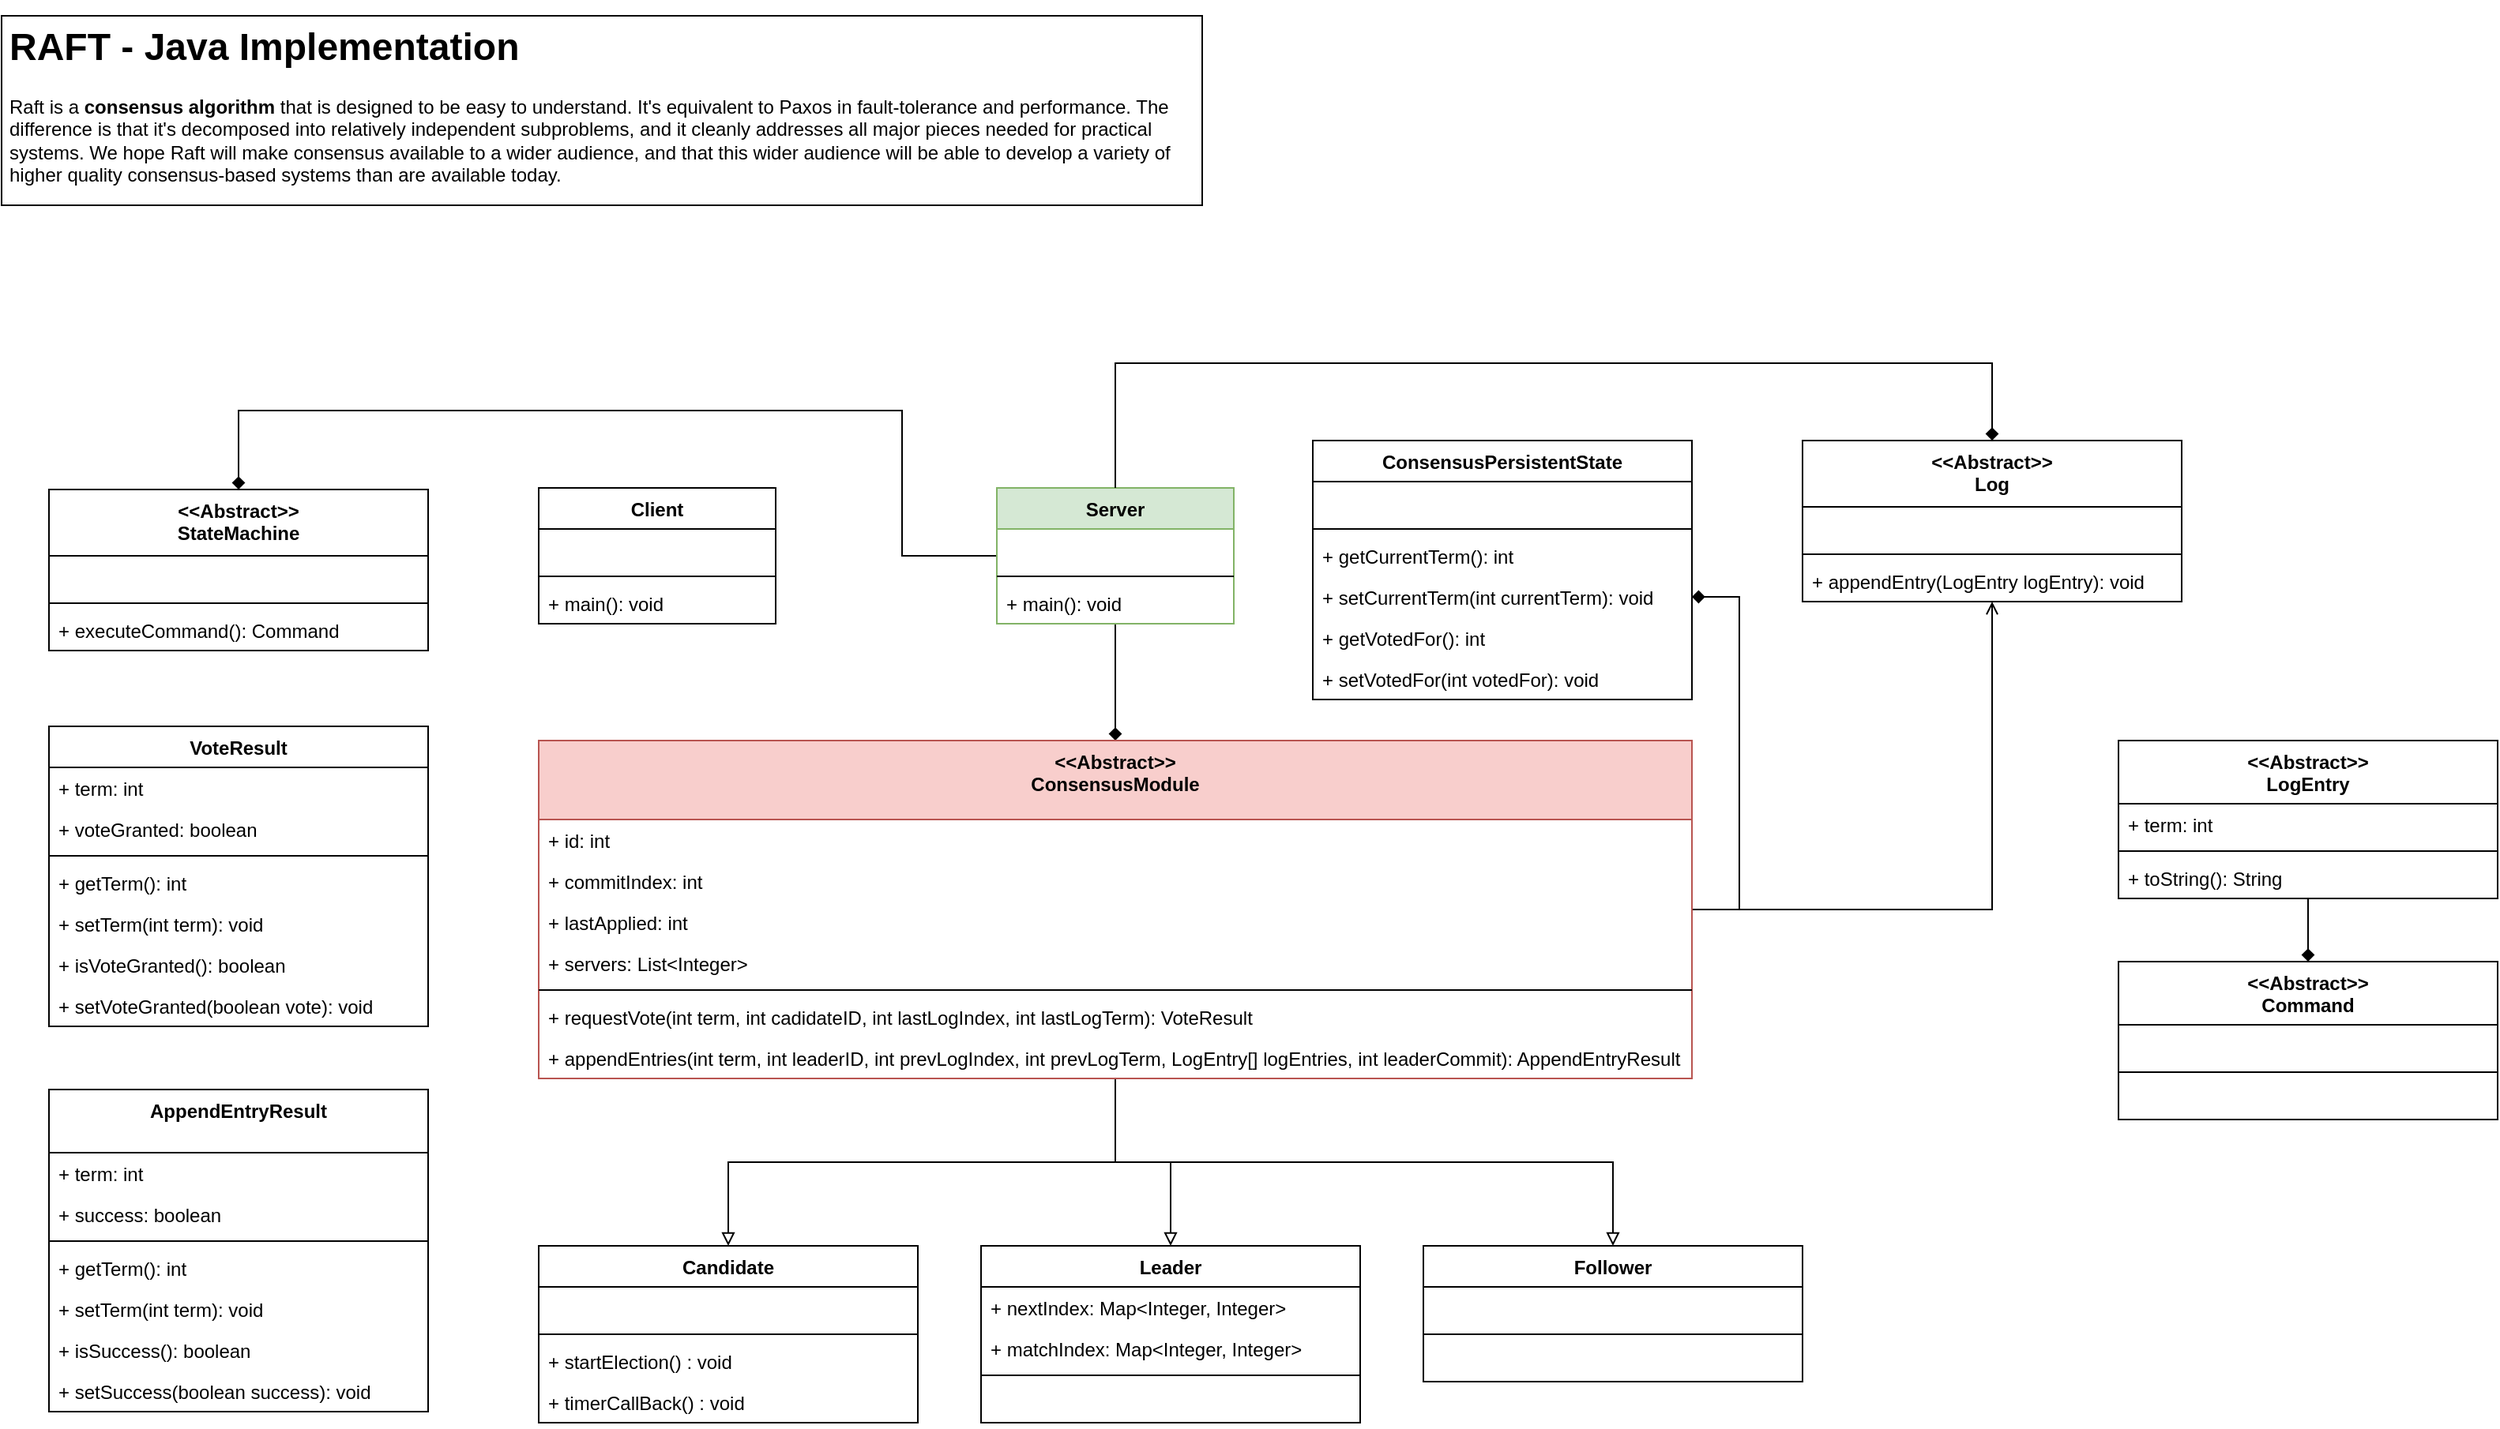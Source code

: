<mxfile version="16.5.1" type="device"><diagram id="C5RBs43oDa-KdzZeNtuy" name="Java Classes UML"><mxGraphModel dx="946" dy="672" grid="0" gridSize="10" guides="1" tooltips="1" connect="1" arrows="1" fold="1" page="1" pageScale="1" pageWidth="827" pageHeight="1169" math="0" shadow="0"><root><mxCell id="WIyWlLk6GJQsqaUBKTNV-0"/><mxCell id="WIyWlLk6GJQsqaUBKTNV-1" parent="WIyWlLk6GJQsqaUBKTNV-0"/><mxCell id="46X_BfpMPTvYFvaqsZuw-0" value="Candidate" style="swimlane;fontStyle=1;align=center;verticalAlign=top;childLayout=stackLayout;horizontal=1;startSize=26;horizontalStack=0;resizeParent=1;resizeParentMax=0;resizeLast=0;collapsible=1;marginBottom=0;" parent="WIyWlLk6GJQsqaUBKTNV-1" vertex="1"><mxGeometry x="360" y="799" width="240" height="112" as="geometry"><mxRectangle x="80" y="170" width="90" height="26" as="alternateBounds"/></mxGeometry></mxCell><mxCell id="46X_BfpMPTvYFvaqsZuw-1" value="  " style="text;strokeColor=none;fillColor=none;align=left;verticalAlign=top;spacingLeft=4;spacingRight=4;overflow=hidden;rotatable=0;points=[[0,0.5],[1,0.5]];portConstraint=eastwest;" parent="46X_BfpMPTvYFvaqsZuw-0" vertex="1"><mxGeometry y="26" width="240" height="26" as="geometry"/></mxCell><mxCell id="46X_BfpMPTvYFvaqsZuw-2" value="" style="line;strokeWidth=1;fillColor=none;align=left;verticalAlign=middle;spacingTop=-1;spacingLeft=3;spacingRight=3;rotatable=0;labelPosition=right;points=[];portConstraint=eastwest;" parent="46X_BfpMPTvYFvaqsZuw-0" vertex="1"><mxGeometry y="52" width="240" height="8" as="geometry"/></mxCell><mxCell id="46X_BfpMPTvYFvaqsZuw-3" value="+ startElection() : void" style="text;strokeColor=none;fillColor=none;align=left;verticalAlign=top;spacingLeft=4;spacingRight=4;overflow=hidden;rotatable=0;points=[[0,0.5],[1,0.5]];portConstraint=eastwest;" parent="46X_BfpMPTvYFvaqsZuw-0" vertex="1"><mxGeometry y="60" width="240" height="26" as="geometry"/></mxCell><mxCell id="46X_BfpMPTvYFvaqsZuw-19" value="+ timerCallBack() : void" style="text;strokeColor=none;fillColor=none;align=left;verticalAlign=top;spacingLeft=4;spacingRight=4;overflow=hidden;rotatable=0;points=[[0,0.5],[1,0.5]];portConstraint=eastwest;" parent="46X_BfpMPTvYFvaqsZuw-0" vertex="1"><mxGeometry y="86" width="240" height="26" as="geometry"/></mxCell><mxCell id="46X_BfpMPTvYFvaqsZuw-111" style="edgeStyle=orthogonalEdgeStyle;rounded=0;orthogonalLoop=1;jettySize=auto;html=1;entryX=0.5;entryY=0;entryDx=0;entryDy=0;fontFamily=Helvetica;fontSize=12;fontColor=#000000;startArrow=none;startFill=0;endArrow=diamond;endFill=1;" parent="WIyWlLk6GJQsqaUBKTNV-1" source="46X_BfpMPTvYFvaqsZuw-4" target="46X_BfpMPTvYFvaqsZuw-60" edge="1"><mxGeometry relative="1" as="geometry"/></mxCell><mxCell id="46X_BfpMPTvYFvaqsZuw-112" style="edgeStyle=orthogonalEdgeStyle;rounded=0;orthogonalLoop=1;jettySize=auto;html=1;entryX=0.5;entryY=0;entryDx=0;entryDy=0;fontFamily=Helvetica;fontSize=12;fontColor=#000000;startArrow=none;startFill=0;endArrow=diamond;endFill=1;" parent="WIyWlLk6GJQsqaUBKTNV-1" source="46X_BfpMPTvYFvaqsZuw-4" target="46X_BfpMPTvYFvaqsZuw-106" edge="1"><mxGeometry relative="1" as="geometry"><mxPoint x="170" y="479" as="targetPoint"/><Array as="points"><mxPoint x="590" y="362"/><mxPoint x="590" y="270"/><mxPoint x="170" y="270"/></Array></mxGeometry></mxCell><mxCell id="46X_BfpMPTvYFvaqsZuw-4" value="Server" style="swimlane;fontStyle=1;align=center;verticalAlign=top;childLayout=stackLayout;horizontal=1;startSize=26;horizontalStack=0;resizeParent=1;resizeParentMax=0;resizeLast=0;collapsible=1;marginBottom=0;fillColor=#d5e8d4;strokeColor=#82b366;" parent="WIyWlLk6GJQsqaUBKTNV-1" vertex="1"><mxGeometry x="650" y="319" width="150" height="86" as="geometry"/></mxCell><mxCell id="46X_BfpMPTvYFvaqsZuw-5" value=" " style="text;strokeColor=none;fillColor=none;align=left;verticalAlign=top;spacingLeft=4;spacingRight=4;overflow=hidden;rotatable=0;points=[[0,0.5],[1,0.5]];portConstraint=eastwest;" parent="46X_BfpMPTvYFvaqsZuw-4" vertex="1"><mxGeometry y="26" width="150" height="26" as="geometry"/></mxCell><mxCell id="46X_BfpMPTvYFvaqsZuw-6" value="" style="line;strokeWidth=1;fillColor=none;align=left;verticalAlign=middle;spacingTop=-1;spacingLeft=3;spacingRight=3;rotatable=0;labelPosition=right;points=[];portConstraint=eastwest;" parent="46X_BfpMPTvYFvaqsZuw-4" vertex="1"><mxGeometry y="52" width="150" height="8" as="geometry"/></mxCell><mxCell id="46X_BfpMPTvYFvaqsZuw-7" value="+ main(): void" style="text;strokeColor=none;fillColor=none;align=left;verticalAlign=top;spacingLeft=4;spacingRight=4;overflow=hidden;rotatable=0;points=[[0,0.5],[1,0.5]];portConstraint=eastwest;" parent="46X_BfpMPTvYFvaqsZuw-4" vertex="1"><mxGeometry y="60" width="150" height="26" as="geometry"/></mxCell><mxCell id="46X_BfpMPTvYFvaqsZuw-8" value="Follower" style="swimlane;fontStyle=1;align=center;verticalAlign=top;childLayout=stackLayout;horizontal=1;startSize=26;horizontalStack=0;resizeParent=1;resizeParentMax=0;resizeLast=0;collapsible=1;marginBottom=0;" parent="WIyWlLk6GJQsqaUBKTNV-1" vertex="1"><mxGeometry x="920" y="799" width="240" height="86" as="geometry"/></mxCell><mxCell id="46X_BfpMPTvYFvaqsZuw-9" value=" " style="text;strokeColor=none;fillColor=none;align=left;verticalAlign=top;spacingLeft=4;spacingRight=4;overflow=hidden;rotatable=0;points=[[0,0.5],[1,0.5]];portConstraint=eastwest;" parent="46X_BfpMPTvYFvaqsZuw-8" vertex="1"><mxGeometry y="26" width="240" height="26" as="geometry"/></mxCell><mxCell id="46X_BfpMPTvYFvaqsZuw-10" value="" style="line;strokeWidth=1;fillColor=none;align=left;verticalAlign=middle;spacingTop=-1;spacingLeft=3;spacingRight=3;rotatable=0;labelPosition=right;points=[];portConstraint=eastwest;" parent="46X_BfpMPTvYFvaqsZuw-8" vertex="1"><mxGeometry y="52" width="240" height="8" as="geometry"/></mxCell><mxCell id="46X_BfpMPTvYFvaqsZuw-11" value=" " style="text;strokeColor=none;fillColor=none;align=left;verticalAlign=top;spacingLeft=4;spacingRight=4;overflow=hidden;rotatable=0;points=[[0,0.5],[1,0.5]];portConstraint=eastwest;" parent="46X_BfpMPTvYFvaqsZuw-8" vertex="1"><mxGeometry y="60" width="240" height="26" as="geometry"/></mxCell><mxCell id="46X_BfpMPTvYFvaqsZuw-12" value="Leader" style="swimlane;fontStyle=1;align=center;verticalAlign=top;childLayout=stackLayout;horizontal=1;startSize=26;horizontalStack=0;resizeParent=1;resizeParentMax=0;resizeLast=0;collapsible=1;marginBottom=0;" parent="WIyWlLk6GJQsqaUBKTNV-1" vertex="1"><mxGeometry x="640" y="799" width="240" height="112" as="geometry"/></mxCell><mxCell id="46X_BfpMPTvYFvaqsZuw-13" value="+ nextIndex: Map&lt;Integer, Integer&gt;" style="text;strokeColor=none;fillColor=none;align=left;verticalAlign=top;spacingLeft=4;spacingRight=4;overflow=hidden;rotatable=0;points=[[0,0.5],[1,0.5]];portConstraint=eastwest;" parent="46X_BfpMPTvYFvaqsZuw-12" vertex="1"><mxGeometry y="26" width="240" height="26" as="geometry"/></mxCell><mxCell id="46X_BfpMPTvYFvaqsZuw-96" value="+ matchIndex: Map&lt;Integer, Integer&gt;" style="text;strokeColor=none;fillColor=none;align=left;verticalAlign=top;spacingLeft=4;spacingRight=4;overflow=hidden;rotatable=0;points=[[0,0.5],[1,0.5]];portConstraint=eastwest;" parent="46X_BfpMPTvYFvaqsZuw-12" vertex="1"><mxGeometry y="52" width="240" height="26" as="geometry"/></mxCell><mxCell id="46X_BfpMPTvYFvaqsZuw-14" value="" style="line;strokeWidth=1;fillColor=none;align=left;verticalAlign=middle;spacingTop=-1;spacingLeft=3;spacingRight=3;rotatable=0;labelPosition=right;points=[];portConstraint=eastwest;" parent="46X_BfpMPTvYFvaqsZuw-12" vertex="1"><mxGeometry y="78" width="240" height="8" as="geometry"/></mxCell><mxCell id="46X_BfpMPTvYFvaqsZuw-15" value=" " style="text;strokeColor=none;fillColor=none;align=left;verticalAlign=top;spacingLeft=4;spacingRight=4;overflow=hidden;rotatable=0;points=[[0,0.5],[1,0.5]];portConstraint=eastwest;" parent="46X_BfpMPTvYFvaqsZuw-12" vertex="1"><mxGeometry y="86" width="240" height="26" as="geometry"/></mxCell><mxCell id="46X_BfpMPTvYFvaqsZuw-23" value="&lt;h1&gt;RAFT - Java Implementation&lt;/h1&gt;&lt;p&gt;&lt;font style=&quot;font-size: 12px&quot;&gt;Raft is a &lt;b&gt;consensus algorithm&lt;/b&gt; that is designed to be easy to understand. It's equivalent to Paxos in fault-tolerance and performance. The difference is that it's decomposed into relatively independent subproblems, and it cleanly addresses all major pieces needed for practical systems. We hope Raft will make consensus available to a wider audience, and that this wider audience will be able to develop a variety of higher quality consensus-based systems than are available today.&lt;/font&gt;&lt;br&gt;&lt;/p&gt;" style="text;html=1;strokeColor=default;fillColor=none;spacing=5;spacingTop=-20;whiteSpace=wrap;overflow=hidden;rounded=0;" parent="WIyWlLk6GJQsqaUBKTNV-1" vertex="1"><mxGeometry x="20" y="20" width="760" height="120" as="geometry"/></mxCell><mxCell id="46X_BfpMPTvYFvaqsZuw-24" value="Client" style="swimlane;fontStyle=1;align=center;verticalAlign=top;childLayout=stackLayout;horizontal=1;startSize=26;horizontalStack=0;resizeParent=1;resizeParentMax=0;resizeLast=0;collapsible=1;marginBottom=0;labelBackgroundColor=none;fontFamily=Helvetica;fontSize=12;fontColor=#000000;strokeColor=default;" parent="WIyWlLk6GJQsqaUBKTNV-1" vertex="1"><mxGeometry x="360" y="319" width="150" height="86" as="geometry"/></mxCell><mxCell id="46X_BfpMPTvYFvaqsZuw-25" value=" " style="text;strokeColor=none;fillColor=none;align=left;verticalAlign=top;spacingLeft=4;spacingRight=4;overflow=hidden;rotatable=0;points=[[0,0.5],[1,0.5]];portConstraint=eastwest;labelBackgroundColor=none;fontFamily=Helvetica;fontSize=12;fontColor=#000000;" parent="46X_BfpMPTvYFvaqsZuw-24" vertex="1"><mxGeometry y="26" width="150" height="26" as="geometry"/></mxCell><mxCell id="46X_BfpMPTvYFvaqsZuw-26" value="" style="line;strokeWidth=1;fillColor=none;align=left;verticalAlign=middle;spacingTop=-1;spacingLeft=3;spacingRight=3;rotatable=0;labelPosition=right;points=[];portConstraint=eastwest;labelBackgroundColor=none;fontFamily=Helvetica;fontSize=12;fontColor=#000000;" parent="46X_BfpMPTvYFvaqsZuw-24" vertex="1"><mxGeometry y="52" width="150" height="8" as="geometry"/></mxCell><mxCell id="46X_BfpMPTvYFvaqsZuw-27" value="+ main(): void" style="text;strokeColor=none;fillColor=none;align=left;verticalAlign=top;spacingLeft=4;spacingRight=4;overflow=hidden;rotatable=0;points=[[0,0.5],[1,0.5]];portConstraint=eastwest;labelBackgroundColor=none;fontFamily=Helvetica;fontSize=12;fontColor=#000000;" parent="46X_BfpMPTvYFvaqsZuw-24" vertex="1"><mxGeometry y="60" width="150" height="26" as="geometry"/></mxCell><mxCell id="46X_BfpMPTvYFvaqsZuw-48" value="ConsensusPersistentState" style="swimlane;fontStyle=1;align=center;verticalAlign=top;childLayout=stackLayout;horizontal=1;startSize=26;horizontalStack=0;resizeParent=1;resizeParentMax=0;resizeLast=0;collapsible=1;marginBottom=0;labelBackgroundColor=none;fontFamily=Helvetica;fontSize=12;fontColor=#000000;strokeColor=default;" parent="WIyWlLk6GJQsqaUBKTNV-1" vertex="1"><mxGeometry x="850" y="289" width="240" height="164" as="geometry"/></mxCell><mxCell id="46X_BfpMPTvYFvaqsZuw-49" value=" " style="text;strokeColor=none;fillColor=none;align=left;verticalAlign=top;spacingLeft=4;spacingRight=4;overflow=hidden;rotatable=0;points=[[0,0.5],[1,0.5]];portConstraint=eastwest;labelBackgroundColor=none;fontFamily=Helvetica;fontSize=12;fontColor=#000000;" parent="46X_BfpMPTvYFvaqsZuw-48" vertex="1"><mxGeometry y="26" width="240" height="26" as="geometry"/></mxCell><mxCell id="46X_BfpMPTvYFvaqsZuw-50" value="" style="line;strokeWidth=1;fillColor=none;align=left;verticalAlign=middle;spacingTop=-1;spacingLeft=3;spacingRight=3;rotatable=0;labelPosition=right;points=[];portConstraint=eastwest;labelBackgroundColor=none;fontFamily=Helvetica;fontSize=12;fontColor=#000000;" parent="46X_BfpMPTvYFvaqsZuw-48" vertex="1"><mxGeometry y="52" width="240" height="8" as="geometry"/></mxCell><mxCell id="46X_BfpMPTvYFvaqsZuw-51" value="+ getCurrentTerm(): int" style="text;strokeColor=none;fillColor=none;align=left;verticalAlign=top;spacingLeft=4;spacingRight=4;overflow=hidden;rotatable=0;points=[[0,0.5],[1,0.5]];portConstraint=eastwest;labelBackgroundColor=none;fontFamily=Helvetica;fontSize=12;fontColor=#000000;" parent="46X_BfpMPTvYFvaqsZuw-48" vertex="1"><mxGeometry y="60" width="240" height="26" as="geometry"/></mxCell><mxCell id="46X_BfpMPTvYFvaqsZuw-52" value="+ setCurrentTerm(int currentTerm): void" style="text;strokeColor=none;fillColor=none;align=left;verticalAlign=top;spacingLeft=4;spacingRight=4;overflow=hidden;rotatable=0;points=[[0,0.5],[1,0.5]];portConstraint=eastwest;labelBackgroundColor=none;fontFamily=Helvetica;fontSize=12;fontColor=#000000;" parent="46X_BfpMPTvYFvaqsZuw-48" vertex="1"><mxGeometry y="86" width="240" height="26" as="geometry"/></mxCell><mxCell id="46X_BfpMPTvYFvaqsZuw-53" value="+ getVotedFor(): int" style="text;strokeColor=none;fillColor=none;align=left;verticalAlign=top;spacingLeft=4;spacingRight=4;overflow=hidden;rotatable=0;points=[[0,0.5],[1,0.5]];portConstraint=eastwest;labelBackgroundColor=none;fontFamily=Helvetica;fontSize=12;fontColor=#000000;" parent="46X_BfpMPTvYFvaqsZuw-48" vertex="1"><mxGeometry y="112" width="240" height="26" as="geometry"/></mxCell><mxCell id="46X_BfpMPTvYFvaqsZuw-54" value="+ setVotedFor(int votedFor): void" style="text;strokeColor=none;fillColor=none;align=left;verticalAlign=top;spacingLeft=4;spacingRight=4;overflow=hidden;rotatable=0;points=[[0,0.5],[1,0.5]];portConstraint=eastwest;labelBackgroundColor=none;fontFamily=Helvetica;fontSize=12;fontColor=#000000;" parent="46X_BfpMPTvYFvaqsZuw-48" vertex="1"><mxGeometry y="138" width="240" height="26" as="geometry"/></mxCell><mxCell id="46X_BfpMPTvYFvaqsZuw-118" style="edgeStyle=orthogonalEdgeStyle;rounded=0;orthogonalLoop=1;jettySize=auto;html=1;entryX=0.5;entryY=0;entryDx=0;entryDy=0;fontFamily=Helvetica;fontSize=12;fontColor=#000000;startArrow=none;startFill=0;endArrow=block;endFill=0;" parent="WIyWlLk6GJQsqaUBKTNV-1" source="46X_BfpMPTvYFvaqsZuw-60" target="46X_BfpMPTvYFvaqsZuw-0" edge="1"><mxGeometry relative="1" as="geometry"/></mxCell><mxCell id="46X_BfpMPTvYFvaqsZuw-119" style="edgeStyle=orthogonalEdgeStyle;rounded=0;orthogonalLoop=1;jettySize=auto;html=1;entryX=0.5;entryY=0;entryDx=0;entryDy=0;fontFamily=Helvetica;fontSize=12;fontColor=#000000;startArrow=none;startFill=0;endArrow=block;endFill=0;" parent="WIyWlLk6GJQsqaUBKTNV-1" source="46X_BfpMPTvYFvaqsZuw-60" target="46X_BfpMPTvYFvaqsZuw-12" edge="1"><mxGeometry relative="1" as="geometry"/></mxCell><mxCell id="46X_BfpMPTvYFvaqsZuw-120" style="edgeStyle=orthogonalEdgeStyle;rounded=0;orthogonalLoop=1;jettySize=auto;html=1;entryX=0.5;entryY=0;entryDx=0;entryDy=0;fontFamily=Helvetica;fontSize=12;fontColor=#000000;startArrow=none;startFill=0;endArrow=block;endFill=0;" parent="WIyWlLk6GJQsqaUBKTNV-1" source="46X_BfpMPTvYFvaqsZuw-60" target="46X_BfpMPTvYFvaqsZuw-8" edge="1"><mxGeometry relative="1" as="geometry"/></mxCell><mxCell id="46X_BfpMPTvYFvaqsZuw-125" style="edgeStyle=orthogonalEdgeStyle;rounded=0;orthogonalLoop=1;jettySize=auto;html=1;fontFamily=Helvetica;fontSize=12;fontColor=#000000;startArrow=none;startFill=0;endArrow=open;endFill=0;" parent="WIyWlLk6GJQsqaUBKTNV-1" source="46X_BfpMPTvYFvaqsZuw-60" target="46X_BfpMPTvYFvaqsZuw-97" edge="1"><mxGeometry relative="1" as="geometry"/></mxCell><mxCell id="46X_BfpMPTvYFvaqsZuw-127" style="edgeStyle=orthogonalEdgeStyle;rounded=0;orthogonalLoop=1;jettySize=auto;html=1;fontFamily=Helvetica;fontSize=12;fontColor=#000000;startArrow=none;startFill=0;endArrow=diamond;endFill=1;entryX=1;entryY=0.5;entryDx=0;entryDy=0;" parent="WIyWlLk6GJQsqaUBKTNV-1" source="46X_BfpMPTvYFvaqsZuw-60" target="46X_BfpMPTvYFvaqsZuw-52" edge="1"><mxGeometry relative="1" as="geometry"><Array as="points"><mxPoint x="1120" y="586"/><mxPoint x="1120" y="388"/></Array></mxGeometry></mxCell><mxCell id="46X_BfpMPTvYFvaqsZuw-60" value="&lt;&lt;Abstract&gt;&gt;&#10;ConsensusModule" style="swimlane;fontStyle=1;align=center;verticalAlign=top;childLayout=stackLayout;horizontal=1;startSize=50;horizontalStack=0;resizeParent=1;resizeParentMax=0;resizeLast=0;collapsible=1;marginBottom=0;labelBackgroundColor=none;fontFamily=Helvetica;fontSize=12;strokeColor=#b85450;fillColor=#f8cecc;" parent="WIyWlLk6GJQsqaUBKTNV-1" vertex="1"><mxGeometry x="360" y="479" width="730" height="214" as="geometry"/></mxCell><mxCell id="46X_BfpMPTvYFvaqsZuw-121" value="+ id: int" style="text;strokeColor=none;fillColor=none;align=left;verticalAlign=top;spacingLeft=4;spacingRight=4;overflow=hidden;rotatable=0;points=[[0,0.5],[1,0.5]];portConstraint=eastwest;labelBackgroundColor=none;fontFamily=Helvetica;fontSize=12;fontColor=#000000;" parent="46X_BfpMPTvYFvaqsZuw-60" vertex="1"><mxGeometry y="50" width="730" height="26" as="geometry"/></mxCell><mxCell id="46X_BfpMPTvYFvaqsZuw-61" value="+ commitIndex: int" style="text;strokeColor=none;fillColor=none;align=left;verticalAlign=top;spacingLeft=4;spacingRight=4;overflow=hidden;rotatable=0;points=[[0,0.5],[1,0.5]];portConstraint=eastwest;labelBackgroundColor=none;fontFamily=Helvetica;fontSize=12;fontColor=#000000;" parent="46X_BfpMPTvYFvaqsZuw-60" vertex="1"><mxGeometry y="76" width="730" height="26" as="geometry"/></mxCell><mxCell id="46X_BfpMPTvYFvaqsZuw-62" value="+ lastApplied: int" style="text;strokeColor=none;fillColor=none;align=left;verticalAlign=top;spacingLeft=4;spacingRight=4;overflow=hidden;rotatable=0;points=[[0,0.5],[1,0.5]];portConstraint=eastwest;labelBackgroundColor=none;fontFamily=Helvetica;fontSize=12;fontColor=#000000;" parent="46X_BfpMPTvYFvaqsZuw-60" vertex="1"><mxGeometry y="102" width="730" height="26" as="geometry"/></mxCell><mxCell id="46X_BfpMPTvYFvaqsZuw-63" value="+ servers: List&lt;Integer&gt;" style="text;strokeColor=none;fillColor=none;align=left;verticalAlign=top;spacingLeft=4;spacingRight=4;overflow=hidden;rotatable=0;points=[[0,0.5],[1,0.5]];portConstraint=eastwest;labelBackgroundColor=none;fontFamily=Helvetica;fontSize=12;fontColor=#000000;" parent="46X_BfpMPTvYFvaqsZuw-60" vertex="1"><mxGeometry y="128" width="730" height="26" as="geometry"/></mxCell><mxCell id="46X_BfpMPTvYFvaqsZuw-64" value="" style="line;strokeWidth=1;fillColor=none;align=left;verticalAlign=middle;spacingTop=-1;spacingLeft=3;spacingRight=3;rotatable=0;labelPosition=right;points=[];portConstraint=eastwest;labelBackgroundColor=none;fontFamily=Helvetica;fontSize=12;fontColor=#000000;" parent="46X_BfpMPTvYFvaqsZuw-60" vertex="1"><mxGeometry y="154" width="730" height="8" as="geometry"/></mxCell><mxCell id="46X_BfpMPTvYFvaqsZuw-68" value="+ requestVote(int term, int cadidateID, int lastLogIndex, int lastLogTerm): VoteResult" style="text;strokeColor=none;fillColor=none;align=left;verticalAlign=top;spacingLeft=4;spacingRight=4;overflow=hidden;rotatable=0;points=[[0,0.5],[1,0.5]];portConstraint=eastwest;labelBackgroundColor=none;fontFamily=Helvetica;fontSize=12;fontColor=#000000;" parent="46X_BfpMPTvYFvaqsZuw-60" vertex="1"><mxGeometry y="162" width="730" height="26" as="geometry"/></mxCell><mxCell id="46X_BfpMPTvYFvaqsZuw-69" value="+ appendEntries(int term, int leaderID, int prevLogIndex, int prevLogTerm, LogEntry[] logEntries, int leaderCommit): AppendEntryResult" style="text;strokeColor=none;fillColor=none;align=left;verticalAlign=top;spacingLeft=4;spacingRight=4;overflow=hidden;rotatable=0;points=[[0,0.5],[1,0.5]];portConstraint=eastwest;labelBackgroundColor=none;fontFamily=Helvetica;fontSize=12;fontColor=#000000;" parent="46X_BfpMPTvYFvaqsZuw-60" vertex="1"><mxGeometry y="188" width="730" height="26" as="geometry"/></mxCell><mxCell id="46X_BfpMPTvYFvaqsZuw-74" value="VoteResult" style="swimlane;fontStyle=1;align=center;verticalAlign=top;childLayout=stackLayout;horizontal=1;startSize=26;horizontalStack=0;resizeParent=1;resizeParentMax=0;resizeLast=0;collapsible=1;marginBottom=0;labelBackgroundColor=none;fontFamily=Helvetica;fontSize=12;fontColor=#000000;strokeColor=default;" parent="WIyWlLk6GJQsqaUBKTNV-1" vertex="1"><mxGeometry x="50" y="470" width="240" height="190" as="geometry"/></mxCell><mxCell id="46X_BfpMPTvYFvaqsZuw-75" value="+ term: int" style="text;strokeColor=none;fillColor=none;align=left;verticalAlign=top;spacingLeft=4;spacingRight=4;overflow=hidden;rotatable=0;points=[[0,0.5],[1,0.5]];portConstraint=eastwest;labelBackgroundColor=none;fontFamily=Helvetica;fontSize=12;fontColor=#000000;" parent="46X_BfpMPTvYFvaqsZuw-74" vertex="1"><mxGeometry y="26" width="240" height="26" as="geometry"/></mxCell><mxCell id="46X_BfpMPTvYFvaqsZuw-78" value="+ voteGranted: boolean" style="text;strokeColor=none;fillColor=none;align=left;verticalAlign=top;spacingLeft=4;spacingRight=4;overflow=hidden;rotatable=0;points=[[0,0.5],[1,0.5]];portConstraint=eastwest;labelBackgroundColor=none;fontFamily=Helvetica;fontSize=12;fontColor=#000000;" parent="46X_BfpMPTvYFvaqsZuw-74" vertex="1"><mxGeometry y="52" width="240" height="26" as="geometry"/></mxCell><mxCell id="46X_BfpMPTvYFvaqsZuw-76" value="" style="line;strokeWidth=1;fillColor=none;align=left;verticalAlign=middle;spacingTop=-1;spacingLeft=3;spacingRight=3;rotatable=0;labelPosition=right;points=[];portConstraint=eastwest;labelBackgroundColor=none;fontFamily=Helvetica;fontSize=12;fontColor=#000000;" parent="46X_BfpMPTvYFvaqsZuw-74" vertex="1"><mxGeometry y="78" width="240" height="8" as="geometry"/></mxCell><mxCell id="46X_BfpMPTvYFvaqsZuw-77" value="+ getTerm(): int" style="text;strokeColor=none;fillColor=none;align=left;verticalAlign=top;spacingLeft=4;spacingRight=4;overflow=hidden;rotatable=0;points=[[0,0.5],[1,0.5]];portConstraint=eastwest;labelBackgroundColor=none;fontFamily=Helvetica;fontSize=12;fontColor=#000000;" parent="46X_BfpMPTvYFvaqsZuw-74" vertex="1"><mxGeometry y="86" width="240" height="26" as="geometry"/></mxCell><mxCell id="46X_BfpMPTvYFvaqsZuw-79" value="+ setTerm(int term): void" style="text;strokeColor=none;fillColor=none;align=left;verticalAlign=top;spacingLeft=4;spacingRight=4;overflow=hidden;rotatable=0;points=[[0,0.5],[1,0.5]];portConstraint=eastwest;labelBackgroundColor=none;fontFamily=Helvetica;fontSize=12;fontColor=#000000;" parent="46X_BfpMPTvYFvaqsZuw-74" vertex="1"><mxGeometry y="112" width="240" height="26" as="geometry"/></mxCell><mxCell id="46X_BfpMPTvYFvaqsZuw-80" value="+ isVoteGranted(): boolean" style="text;strokeColor=none;fillColor=none;align=left;verticalAlign=top;spacingLeft=4;spacingRight=4;overflow=hidden;rotatable=0;points=[[0,0.5],[1,0.5]];portConstraint=eastwest;labelBackgroundColor=none;fontFamily=Helvetica;fontSize=12;fontColor=#000000;" parent="46X_BfpMPTvYFvaqsZuw-74" vertex="1"><mxGeometry y="138" width="240" height="26" as="geometry"/></mxCell><mxCell id="46X_BfpMPTvYFvaqsZuw-81" value="+ setVoteGranted(boolean vote): void" style="text;strokeColor=none;fillColor=none;align=left;verticalAlign=top;spacingLeft=4;spacingRight=4;overflow=hidden;rotatable=0;points=[[0,0.5],[1,0.5]];portConstraint=eastwest;labelBackgroundColor=none;fontFamily=Helvetica;fontSize=12;fontColor=#000000;" parent="46X_BfpMPTvYFvaqsZuw-74" vertex="1"><mxGeometry y="164" width="240" height="26" as="geometry"/></mxCell><mxCell id="46X_BfpMPTvYFvaqsZuw-105" style="edgeStyle=orthogonalEdgeStyle;rounded=0;orthogonalLoop=1;jettySize=auto;html=1;entryX=0.5;entryY=0;entryDx=0;entryDy=0;fontFamily=Helvetica;fontSize=12;fontColor=#000000;startArrow=none;startFill=0;endArrow=diamond;endFill=1;" parent="WIyWlLk6GJQsqaUBKTNV-1" source="46X_BfpMPTvYFvaqsZuw-82" target="46X_BfpMPTvYFvaqsZuw-101" edge="1"><mxGeometry relative="1" as="geometry"/></mxCell><mxCell id="46X_BfpMPTvYFvaqsZuw-82" value="&lt;&lt;Abstract&gt;&gt;&#10;LogEntry" style="swimlane;fontStyle=1;align=center;verticalAlign=top;childLayout=stackLayout;horizontal=1;startSize=40;horizontalStack=0;resizeParent=1;resizeParentMax=0;resizeLast=0;collapsible=1;marginBottom=0;labelBackgroundColor=none;fontFamily=Helvetica;fontSize=12;fontColor=#000000;strokeColor=default;" parent="WIyWlLk6GJQsqaUBKTNV-1" vertex="1"><mxGeometry x="1360" y="479" width="240" height="100" as="geometry"/></mxCell><mxCell id="46X_BfpMPTvYFvaqsZuw-83" value="+ term: int" style="text;strokeColor=none;fillColor=none;align=left;verticalAlign=top;spacingLeft=4;spacingRight=4;overflow=hidden;rotatable=0;points=[[0,0.5],[1,0.5]];portConstraint=eastwest;labelBackgroundColor=none;fontFamily=Helvetica;fontSize=12;fontColor=#000000;" parent="46X_BfpMPTvYFvaqsZuw-82" vertex="1"><mxGeometry y="40" width="240" height="26" as="geometry"/></mxCell><mxCell id="46X_BfpMPTvYFvaqsZuw-84" value="" style="line;strokeWidth=1;fillColor=none;align=left;verticalAlign=middle;spacingTop=-1;spacingLeft=3;spacingRight=3;rotatable=0;labelPosition=right;points=[];portConstraint=eastwest;labelBackgroundColor=none;fontFamily=Helvetica;fontSize=12;fontColor=#000000;" parent="46X_BfpMPTvYFvaqsZuw-82" vertex="1"><mxGeometry y="66" width="240" height="8" as="geometry"/></mxCell><mxCell id="46X_BfpMPTvYFvaqsZuw-85" value="+ toString(): String" style="text;strokeColor=none;fillColor=none;align=left;verticalAlign=top;spacingLeft=4;spacingRight=4;overflow=hidden;rotatable=0;points=[[0,0.5],[1,0.5]];portConstraint=eastwest;labelBackgroundColor=none;fontFamily=Helvetica;fontSize=12;fontColor=#000000;" parent="46X_BfpMPTvYFvaqsZuw-82" vertex="1"><mxGeometry y="74" width="240" height="26" as="geometry"/></mxCell><mxCell id="46X_BfpMPTvYFvaqsZuw-86" value="AppendEntryResult" style="swimlane;fontStyle=1;align=center;verticalAlign=top;childLayout=stackLayout;horizontal=1;startSize=40;horizontalStack=0;resizeParent=1;resizeParentMax=0;resizeLast=0;collapsible=1;marginBottom=0;labelBackgroundColor=none;fontFamily=Helvetica;fontSize=12;fontColor=#000000;strokeColor=default;" parent="WIyWlLk6GJQsqaUBKTNV-1" vertex="1"><mxGeometry x="50" y="700" width="240" height="204" as="geometry"/></mxCell><mxCell id="46X_BfpMPTvYFvaqsZuw-87" value="+ term: int" style="text;strokeColor=none;fillColor=none;align=left;verticalAlign=top;spacingLeft=4;spacingRight=4;overflow=hidden;rotatable=0;points=[[0,0.5],[1,0.5]];portConstraint=eastwest;labelBackgroundColor=none;fontFamily=Helvetica;fontSize=12;fontColor=#000000;" parent="46X_BfpMPTvYFvaqsZuw-86" vertex="1"><mxGeometry y="40" width="240" height="26" as="geometry"/></mxCell><mxCell id="46X_BfpMPTvYFvaqsZuw-92" value="+ success: boolean" style="text;strokeColor=none;fillColor=none;align=left;verticalAlign=top;spacingLeft=4;spacingRight=4;overflow=hidden;rotatable=0;points=[[0,0.5],[1,0.5]];portConstraint=eastwest;labelBackgroundColor=none;fontFamily=Helvetica;fontSize=12;fontColor=#000000;" parent="46X_BfpMPTvYFvaqsZuw-86" vertex="1"><mxGeometry y="66" width="240" height="26" as="geometry"/></mxCell><mxCell id="46X_BfpMPTvYFvaqsZuw-88" value="" style="line;strokeWidth=1;fillColor=none;align=left;verticalAlign=middle;spacingTop=-1;spacingLeft=3;spacingRight=3;rotatable=0;labelPosition=right;points=[];portConstraint=eastwest;labelBackgroundColor=none;fontFamily=Helvetica;fontSize=12;fontColor=#000000;" parent="46X_BfpMPTvYFvaqsZuw-86" vertex="1"><mxGeometry y="92" width="240" height="8" as="geometry"/></mxCell><mxCell id="46X_BfpMPTvYFvaqsZuw-89" value="+ getTerm(): int" style="text;strokeColor=none;fillColor=none;align=left;verticalAlign=top;spacingLeft=4;spacingRight=4;overflow=hidden;rotatable=0;points=[[0,0.5],[1,0.5]];portConstraint=eastwest;labelBackgroundColor=none;fontFamily=Helvetica;fontSize=12;fontColor=#000000;" parent="46X_BfpMPTvYFvaqsZuw-86" vertex="1"><mxGeometry y="100" width="240" height="26" as="geometry"/></mxCell><mxCell id="46X_BfpMPTvYFvaqsZuw-93" value="+ setTerm(int term): void" style="text;strokeColor=none;fillColor=none;align=left;verticalAlign=top;spacingLeft=4;spacingRight=4;overflow=hidden;rotatable=0;points=[[0,0.5],[1,0.5]];portConstraint=eastwest;labelBackgroundColor=none;fontFamily=Helvetica;fontSize=12;fontColor=#000000;" parent="46X_BfpMPTvYFvaqsZuw-86" vertex="1"><mxGeometry y="126" width="240" height="26" as="geometry"/></mxCell><mxCell id="46X_BfpMPTvYFvaqsZuw-94" value="+ isSuccess(): boolean" style="text;strokeColor=none;fillColor=none;align=left;verticalAlign=top;spacingLeft=4;spacingRight=4;overflow=hidden;rotatable=0;points=[[0,0.5],[1,0.5]];portConstraint=eastwest;labelBackgroundColor=none;fontFamily=Helvetica;fontSize=12;fontColor=#000000;" parent="46X_BfpMPTvYFvaqsZuw-86" vertex="1"><mxGeometry y="152" width="240" height="26" as="geometry"/></mxCell><mxCell id="46X_BfpMPTvYFvaqsZuw-95" value="+ setSuccess(boolean success): void" style="text;strokeColor=none;fillColor=none;align=left;verticalAlign=top;spacingLeft=4;spacingRight=4;overflow=hidden;rotatable=0;points=[[0,0.5],[1,0.5]];portConstraint=eastwest;labelBackgroundColor=none;fontFamily=Helvetica;fontSize=12;fontColor=#000000;" parent="46X_BfpMPTvYFvaqsZuw-86" vertex="1"><mxGeometry y="178" width="240" height="26" as="geometry"/></mxCell><mxCell id="46X_BfpMPTvYFvaqsZuw-124" style="edgeStyle=orthogonalEdgeStyle;rounded=0;orthogonalLoop=1;jettySize=auto;html=1;entryX=0.5;entryY=0;entryDx=0;entryDy=0;fontFamily=Helvetica;fontSize=12;fontColor=#000000;startArrow=diamond;startFill=1;endArrow=none;endFill=0;" parent="WIyWlLk6GJQsqaUBKTNV-1" source="46X_BfpMPTvYFvaqsZuw-97" target="46X_BfpMPTvYFvaqsZuw-4" edge="1"><mxGeometry relative="1" as="geometry"><Array as="points"><mxPoint x="1280" y="240"/><mxPoint x="725" y="240"/></Array></mxGeometry></mxCell><mxCell id="46X_BfpMPTvYFvaqsZuw-97" value="&lt;&lt;Abstract&gt;&gt;&#10;Log" style="swimlane;fontStyle=1;align=center;verticalAlign=top;childLayout=stackLayout;horizontal=1;startSize=42;horizontalStack=0;resizeParent=1;resizeParentMax=0;resizeLast=0;collapsible=1;marginBottom=0;labelBackgroundColor=none;fontFamily=Helvetica;fontSize=12;fontColor=#000000;strokeColor=default;" parent="WIyWlLk6GJQsqaUBKTNV-1" vertex="1"><mxGeometry x="1160" y="289" width="240" height="102" as="geometry"/></mxCell><mxCell id="46X_BfpMPTvYFvaqsZuw-98" value=" " style="text;strokeColor=none;fillColor=none;align=left;verticalAlign=top;spacingLeft=4;spacingRight=4;overflow=hidden;rotatable=0;points=[[0,0.5],[1,0.5]];portConstraint=eastwest;labelBackgroundColor=none;fontFamily=Helvetica;fontSize=12;fontColor=#000000;" parent="46X_BfpMPTvYFvaqsZuw-97" vertex="1"><mxGeometry y="42" width="240" height="26" as="geometry"/></mxCell><mxCell id="46X_BfpMPTvYFvaqsZuw-99" value="" style="line;strokeWidth=1;fillColor=none;align=left;verticalAlign=middle;spacingTop=-1;spacingLeft=3;spacingRight=3;rotatable=0;labelPosition=right;points=[];portConstraint=eastwest;labelBackgroundColor=none;fontFamily=Helvetica;fontSize=12;fontColor=#000000;" parent="46X_BfpMPTvYFvaqsZuw-97" vertex="1"><mxGeometry y="68" width="240" height="8" as="geometry"/></mxCell><mxCell id="46X_BfpMPTvYFvaqsZuw-100" value="+ appendEntry(LogEntry logEntry): void" style="text;strokeColor=none;fillColor=none;align=left;verticalAlign=top;spacingLeft=4;spacingRight=4;overflow=hidden;rotatable=0;points=[[0,0.5],[1,0.5]];portConstraint=eastwest;labelBackgroundColor=none;fontFamily=Helvetica;fontSize=12;fontColor=#000000;" parent="46X_BfpMPTvYFvaqsZuw-97" vertex="1"><mxGeometry y="76" width="240" height="26" as="geometry"/></mxCell><mxCell id="46X_BfpMPTvYFvaqsZuw-101" value="&lt;&lt;Abstract&gt;&gt;&#10;Command" style="swimlane;fontStyle=1;align=center;verticalAlign=top;childLayout=stackLayout;horizontal=1;startSize=40;horizontalStack=0;resizeParent=1;resizeParentMax=0;resizeLast=0;collapsible=1;marginBottom=0;labelBackgroundColor=none;fontFamily=Helvetica;fontSize=12;fontColor=#000000;strokeColor=default;" parent="WIyWlLk6GJQsqaUBKTNV-1" vertex="1"><mxGeometry x="1360" y="619" width="240" height="100" as="geometry"/></mxCell><mxCell id="46X_BfpMPTvYFvaqsZuw-102" value=" " style="text;strokeColor=none;fillColor=none;align=left;verticalAlign=top;spacingLeft=4;spacingRight=4;overflow=hidden;rotatable=0;points=[[0,0.5],[1,0.5]];portConstraint=eastwest;labelBackgroundColor=none;fontFamily=Helvetica;fontSize=12;fontColor=#000000;" parent="46X_BfpMPTvYFvaqsZuw-101" vertex="1"><mxGeometry y="40" width="240" height="26" as="geometry"/></mxCell><mxCell id="46X_BfpMPTvYFvaqsZuw-103" value="" style="line;strokeWidth=1;fillColor=none;align=left;verticalAlign=middle;spacingTop=-1;spacingLeft=3;spacingRight=3;rotatable=0;labelPosition=right;points=[];portConstraint=eastwest;labelBackgroundColor=none;fontFamily=Helvetica;fontSize=12;fontColor=#000000;" parent="46X_BfpMPTvYFvaqsZuw-101" vertex="1"><mxGeometry y="66" width="240" height="8" as="geometry"/></mxCell><mxCell id="46X_BfpMPTvYFvaqsZuw-104" value=" " style="text;strokeColor=none;fillColor=none;align=left;verticalAlign=top;spacingLeft=4;spacingRight=4;overflow=hidden;rotatable=0;points=[[0,0.5],[1,0.5]];portConstraint=eastwest;labelBackgroundColor=none;fontFamily=Helvetica;fontSize=12;fontColor=#000000;" parent="46X_BfpMPTvYFvaqsZuw-101" vertex="1"><mxGeometry y="74" width="240" height="26" as="geometry"/></mxCell><mxCell id="46X_BfpMPTvYFvaqsZuw-106" value="&lt;&lt;Abstract&gt;&gt;&#10;StateMachine" style="swimlane;fontStyle=1;align=center;verticalAlign=top;childLayout=stackLayout;horizontal=1;startSize=42;horizontalStack=0;resizeParent=1;resizeParentMax=0;resizeLast=0;collapsible=1;marginBottom=0;labelBackgroundColor=none;fontFamily=Helvetica;fontSize=12;fontColor=#000000;strokeColor=default;" parent="WIyWlLk6GJQsqaUBKTNV-1" vertex="1"><mxGeometry x="50" y="320" width="240" height="102" as="geometry"/></mxCell><mxCell id="46X_BfpMPTvYFvaqsZuw-107" value=" " style="text;strokeColor=none;fillColor=none;align=left;verticalAlign=top;spacingLeft=4;spacingRight=4;overflow=hidden;rotatable=0;points=[[0,0.5],[1,0.5]];portConstraint=eastwest;labelBackgroundColor=none;fontFamily=Helvetica;fontSize=12;fontColor=#000000;" parent="46X_BfpMPTvYFvaqsZuw-106" vertex="1"><mxGeometry y="42" width="240" height="26" as="geometry"/></mxCell><mxCell id="46X_BfpMPTvYFvaqsZuw-108" value="" style="line;strokeWidth=1;fillColor=none;align=left;verticalAlign=middle;spacingTop=-1;spacingLeft=3;spacingRight=3;rotatable=0;labelPosition=right;points=[];portConstraint=eastwest;labelBackgroundColor=none;fontFamily=Helvetica;fontSize=12;fontColor=#000000;" parent="46X_BfpMPTvYFvaqsZuw-106" vertex="1"><mxGeometry y="68" width="240" height="8" as="geometry"/></mxCell><mxCell id="46X_BfpMPTvYFvaqsZuw-109" value="+ executeCommand(): Command" style="text;strokeColor=none;fillColor=none;align=left;verticalAlign=top;spacingLeft=4;spacingRight=4;overflow=hidden;rotatable=0;points=[[0,0.5],[1,0.5]];portConstraint=eastwest;labelBackgroundColor=none;fontFamily=Helvetica;fontSize=12;fontColor=#000000;" parent="46X_BfpMPTvYFvaqsZuw-106" vertex="1"><mxGeometry y="76" width="240" height="26" as="geometry"/></mxCell></root></mxGraphModel></diagram></mxfile>